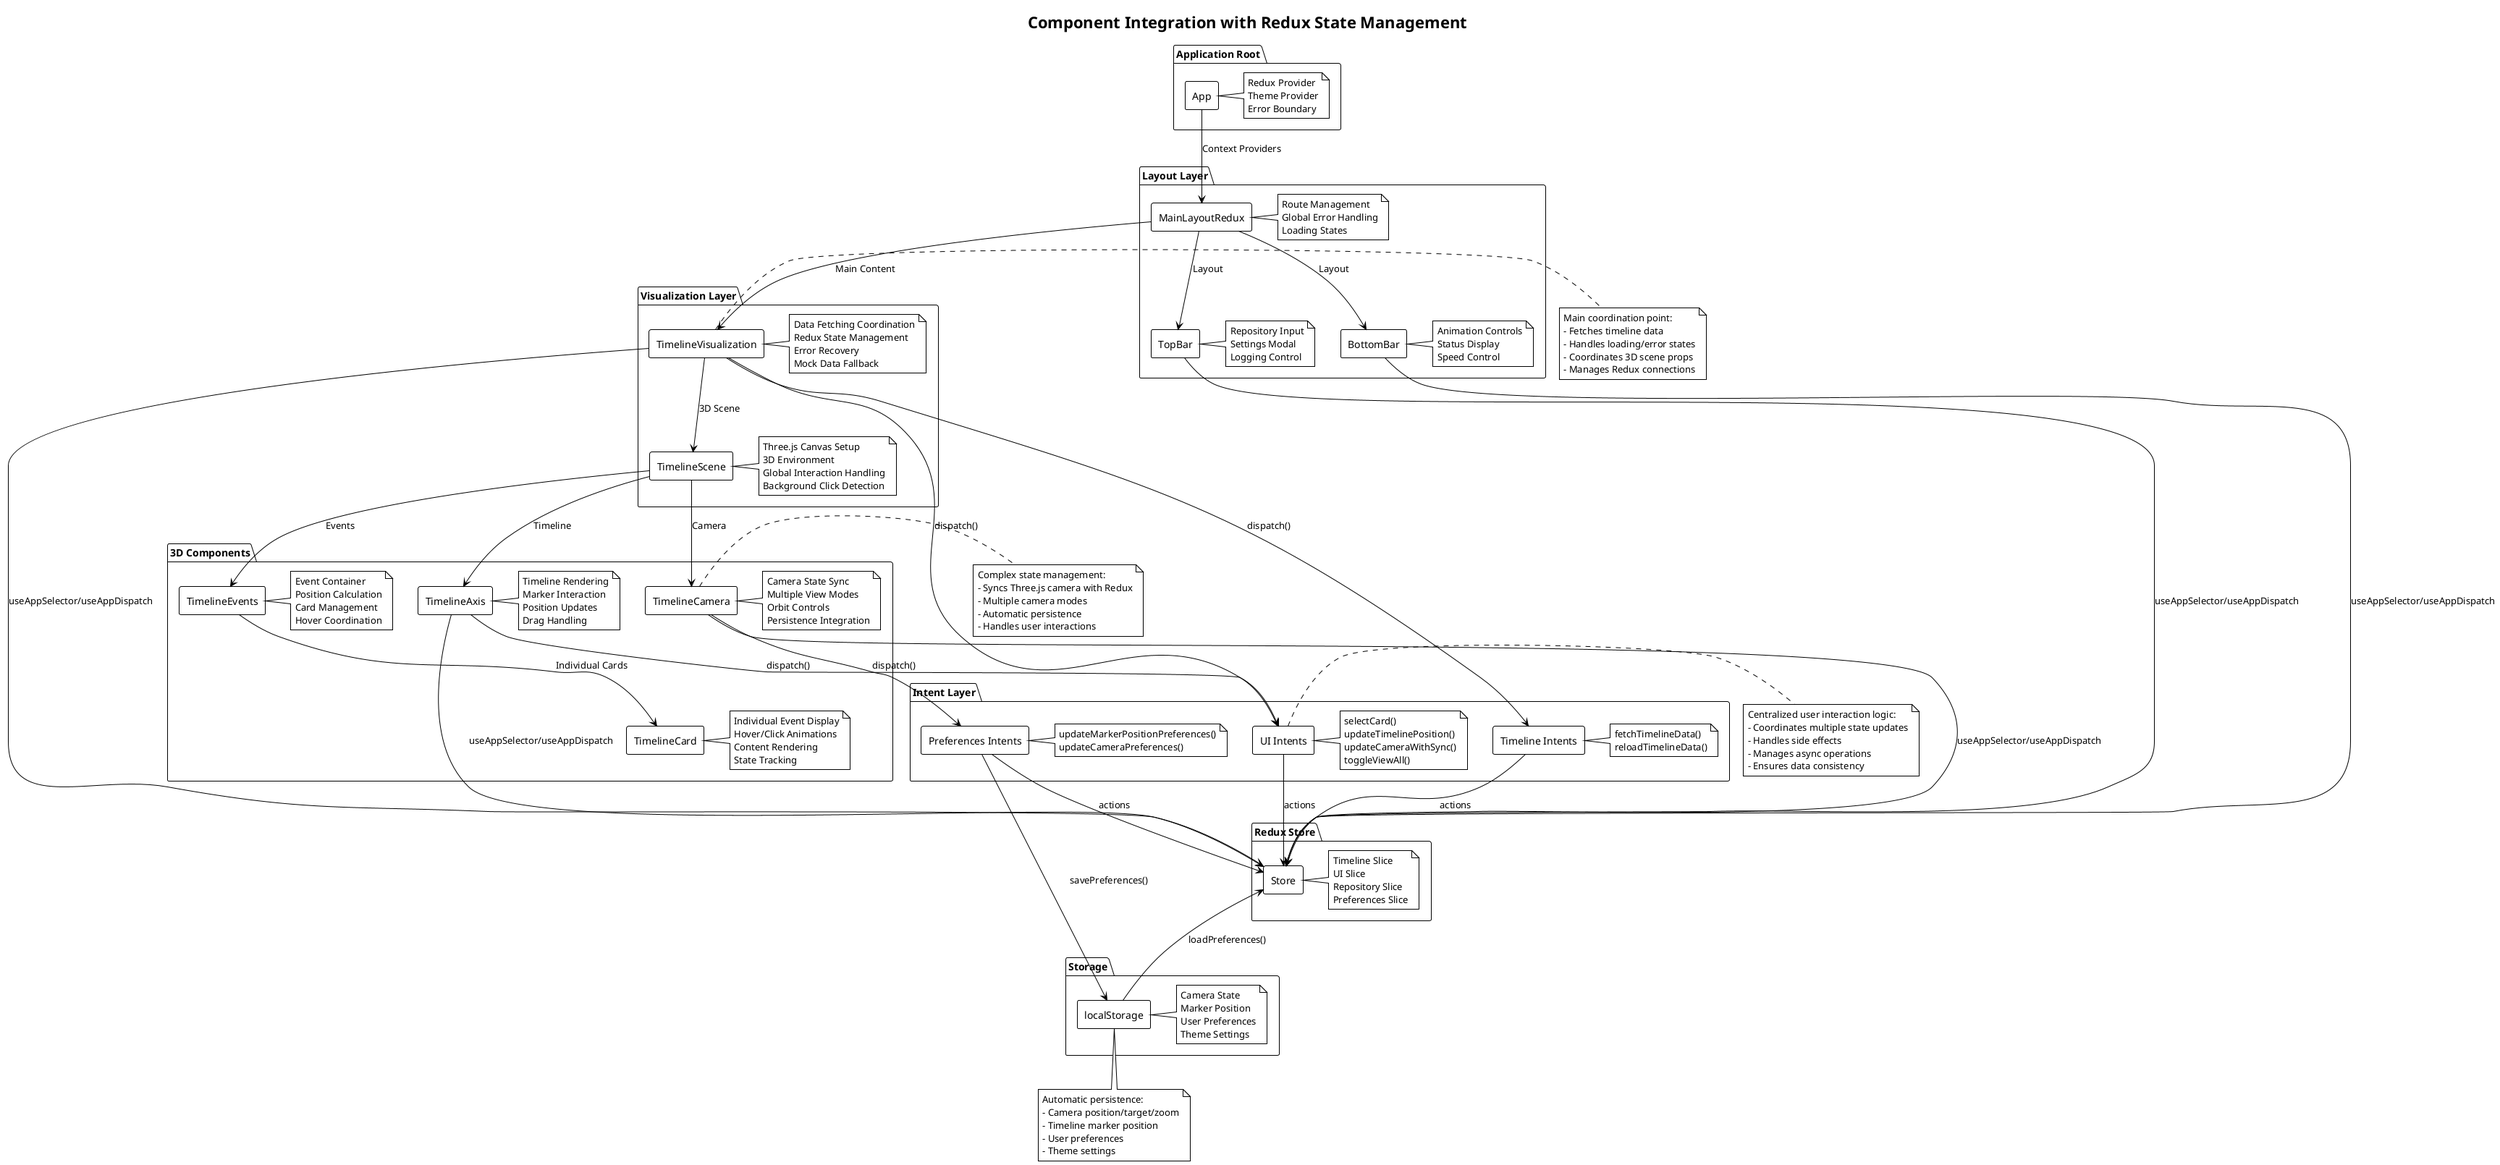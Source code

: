 @startuml component-integration-updated
!theme plain
skinparam backgroundColor #FFFFFF
skinparam componentStyle rectangle

title Component Integration with Redux State Management

package "Application Root" {
  component App
  note right of App : Redux Provider\nTheme Provider\nError Boundary
}

package "Layout Layer" {
  component MainLayoutRedux
  note right of MainLayoutRedux : Route Management\nGlobal Error Handling\nLoading States
  
  component TopBar
  note right of TopBar : Repository Input\nSettings Modal\nLogging Control
  
  component BottomBar
  note right of BottomBar : Animation Controls\nStatus Display\nSpeed Control
}

package "Visualization Layer" {
  component TimelineVisualization
  note right of TimelineVisualization : Data Fetching Coordination\nRedux State Management\nError Recovery\nMock Data Fallback
  
  component TimelineScene
  note right of TimelineScene : Three.js Canvas Setup\n3D Environment\nGlobal Interaction Handling\nBackground Click Detection
}

package "3D Components" {
  component TimelineCamera
  note right of TimelineCamera : Camera State Sync\nMultiple View Modes\nOrbit Controls\nPersistence Integration
  
  component TimelineAxis
  note right of TimelineAxis : Timeline Rendering\nMarker Interaction\nPosition Updates\nDrag Handling
  
  component TimelineEvents
  note right of TimelineEvents : Event Container\nPosition Calculation\nCard Management\nHover Coordination
  
  component TimelineCard
  note right of TimelineCard : Individual Event Display\nHover/Click Animations\nContent Rendering\nState Tracking
}

package "Redux Store" {
  component Store
  note right of Store : Timeline Slice\nUI Slice\nRepository Slice\nPreferences Slice
}

package "Intent Layer" {
  component "UI Intents" as UIIntents
  note right of UIIntents : selectCard()\nupdateTimelinePosition()\nupdateCameraWithSync()\ntoggleViewAll()
  
  component "Timeline Intents" as TimelineIntents
  note right of TimelineIntents : fetchTimelineData()\nreloadTimelineData()
  
  component "Preferences Intents" as PrefsIntents
  note right of PrefsIntents : updateMarkerPositionPreferences()\nupdateCameraPreferences()
}

package "Storage" {
  component localStorage
  note right of localStorage : Camera State\nMarker Position\nUser Preferences\nTheme Settings
}

' Data Flow Connections
App --> MainLayoutRedux : Context Providers

MainLayoutRedux --> TopBar : Layout
MainLayoutRedux --> TimelineVisualization : Main Content
MainLayoutRedux --> BottomBar : Layout

TimelineVisualization --> TimelineScene : 3D Scene
TimelineScene --> TimelineCamera : Camera
TimelineScene --> TimelineAxis : Timeline
TimelineScene --> TimelineEvents : Events
TimelineEvents --> TimelineCard : Individual Cards

' Redux Connections
TimelineVisualization --> Store : useAppSelector/useAppDispatch
TimelineCamera --> Store : useAppSelector/useAppDispatch
TimelineAxis --> Store : useAppSelector/useAppDispatch
TopBar --> Store : useAppSelector/useAppDispatch
BottomBar --> Store : useAppSelector/useAppDispatch

' Intent Dispatching
TimelineVisualization --> UIIntents : dispatch()
TimelineVisualization --> TimelineIntents : dispatch()
TimelineAxis --> UIIntents : dispatch()
TimelineCamera --> PrefsIntents : dispatch()

' Intent to Store
UIIntents --> Store : actions
TimelineIntents --> Store : actions
PrefsIntents --> Store : actions

' Storage Integration
PrefsIntents --> localStorage : savePreferences()
Store <-- localStorage : loadPreferences()

note right of TimelineVisualization
  Main coordination point:
  - Fetches timeline data
  - Handles loading/error states
  - Coordinates 3D scene props
  - Manages Redux connections
end note

note right of TimelineCamera
  Complex state management:
  - Syncs Three.js camera with Redux
  - Multiple camera modes
  - Automatic persistence
  - Handles user interactions
end note

note right of UIIntents
  Centralized user interaction logic:
  - Coordinates multiple state updates
  - Handles side effects
  - Manages async operations
  - Ensures data consistency
end note

note bottom of localStorage
  Automatic persistence:
  - Camera position/target/zoom
  - Timeline marker position
  - User preferences
  - Theme settings
end note

@enduml